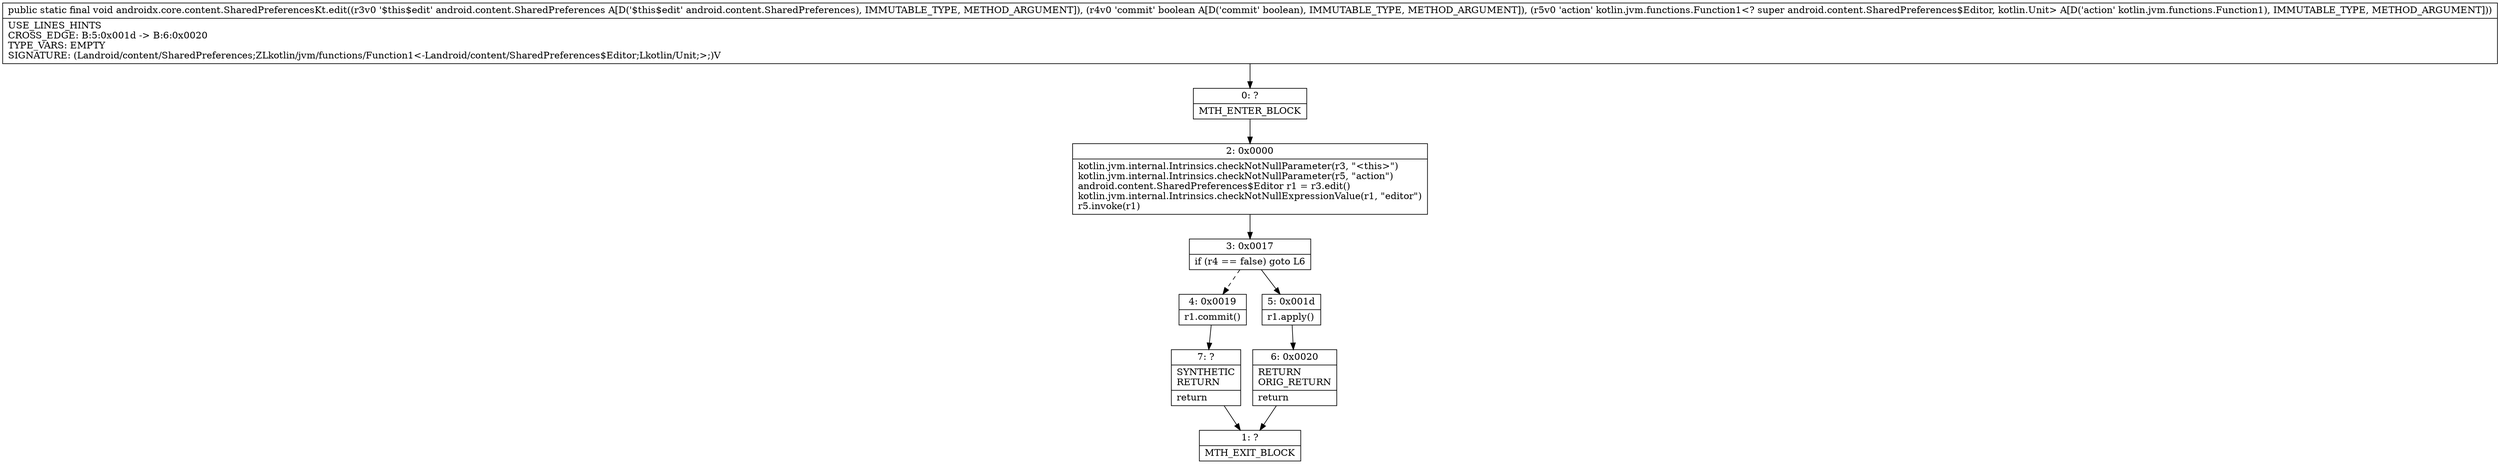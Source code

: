 digraph "CFG forandroidx.core.content.SharedPreferencesKt.edit(Landroid\/content\/SharedPreferences;ZLkotlin\/jvm\/functions\/Function1;)V" {
Node_0 [shape=record,label="{0\:\ ?|MTH_ENTER_BLOCK\l}"];
Node_2 [shape=record,label="{2\:\ 0x0000|kotlin.jvm.internal.Intrinsics.checkNotNullParameter(r3, \"\<this\>\")\lkotlin.jvm.internal.Intrinsics.checkNotNullParameter(r5, \"action\")\landroid.content.SharedPreferences$Editor r1 = r3.edit()\lkotlin.jvm.internal.Intrinsics.checkNotNullExpressionValue(r1, \"editor\")\lr5.invoke(r1)\l}"];
Node_3 [shape=record,label="{3\:\ 0x0017|if (r4 == false) goto L6\l}"];
Node_4 [shape=record,label="{4\:\ 0x0019|r1.commit()\l}"];
Node_7 [shape=record,label="{7\:\ ?|SYNTHETIC\lRETURN\l|return\l}"];
Node_1 [shape=record,label="{1\:\ ?|MTH_EXIT_BLOCK\l}"];
Node_5 [shape=record,label="{5\:\ 0x001d|r1.apply()\l}"];
Node_6 [shape=record,label="{6\:\ 0x0020|RETURN\lORIG_RETURN\l|return\l}"];
MethodNode[shape=record,label="{public static final void androidx.core.content.SharedPreferencesKt.edit((r3v0 '$this$edit' android.content.SharedPreferences A[D('$this$edit' android.content.SharedPreferences), IMMUTABLE_TYPE, METHOD_ARGUMENT]), (r4v0 'commit' boolean A[D('commit' boolean), IMMUTABLE_TYPE, METHOD_ARGUMENT]), (r5v0 'action' kotlin.jvm.functions.Function1\<? super android.content.SharedPreferences$Editor, kotlin.Unit\> A[D('action' kotlin.jvm.functions.Function1), IMMUTABLE_TYPE, METHOD_ARGUMENT]))  | USE_LINES_HINTS\lCROSS_EDGE: B:5:0x001d \-\> B:6:0x0020\lTYPE_VARS: EMPTY\lSIGNATURE: (Landroid\/content\/SharedPreferences;ZLkotlin\/jvm\/functions\/Function1\<\-Landroid\/content\/SharedPreferences$Editor;Lkotlin\/Unit;\>;)V\l}"];
MethodNode -> Node_0;Node_0 -> Node_2;
Node_2 -> Node_3;
Node_3 -> Node_4[style=dashed];
Node_3 -> Node_5;
Node_4 -> Node_7;
Node_7 -> Node_1;
Node_5 -> Node_6;
Node_6 -> Node_1;
}


